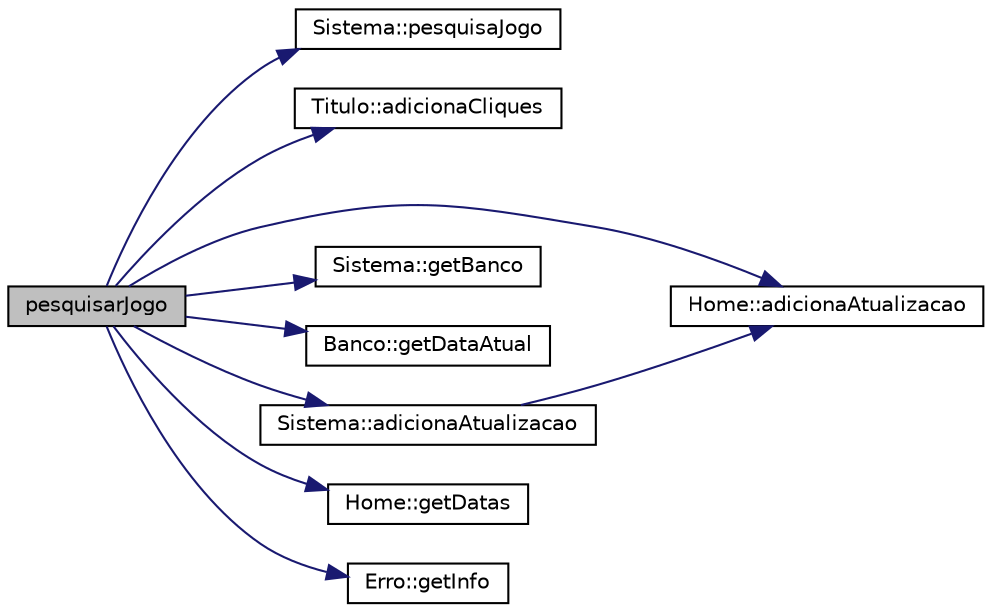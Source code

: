 digraph "pesquisarJogo"
{
  edge [fontname="Helvetica",fontsize="10",labelfontname="Helvetica",labelfontsize="10"];
  node [fontname="Helvetica",fontsize="10",shape=record];
  rankdir="LR";
  Node372 [label="pesquisarJogo",height=0.2,width=0.4,color="black", fillcolor="grey75", style="filled", fontcolor="black"];
  Node372 -> Node373 [color="midnightblue",fontsize="10",style="solid",fontname="Helvetica"];
  Node373 [label="Sistema::pesquisaJogo",height=0.2,width=0.4,color="black", fillcolor="white", style="filled",URL="$class_sistema.html#a0fb81a4685bb24024295c89d22d6d719",tooltip="Pesquisa um titulo. "];
  Node372 -> Node374 [color="midnightblue",fontsize="10",style="solid",fontname="Helvetica"];
  Node374 [label="Titulo::adicionaCliques",height=0.2,width=0.4,color="black", fillcolor="white", style="filled",URL="$class_titulo.html#a0cf99e4a2b522a7acae425593e87efec",tooltip="Adiciona um numero de cliques. "];
  Node372 -> Node375 [color="midnightblue",fontsize="10",style="solid",fontname="Helvetica"];
  Node375 [label="Home::adicionaAtualizacao",height=0.2,width=0.4,color="black", fillcolor="white", style="filled",URL="$class_home.html#a94aec68b520d98ac38c6794b5771cd53",tooltip="Adiciona uma data ao vetor data_de_atualizacao. "];
  Node372 -> Node376 [color="midnightblue",fontsize="10",style="solid",fontname="Helvetica"];
  Node376 [label="Sistema::getBanco",height=0.2,width=0.4,color="black", fillcolor="white", style="filled",URL="$class_sistema.html#abb768fdc8d4b8290ab4a267fc7a84a39",tooltip="Devolve o banco do sistema. "];
  Node372 -> Node377 [color="midnightblue",fontsize="10",style="solid",fontname="Helvetica"];
  Node377 [label="Banco::getDataAtual",height=0.2,width=0.4,color="black", fillcolor="white", style="filled",URL="$class_banco.html#a0735f07636c578666068a16f6ecccd91",tooltip="Devolve a data atual. "];
  Node372 -> Node378 [color="midnightblue",fontsize="10",style="solid",fontname="Helvetica"];
  Node378 [label="Sistema::adicionaAtualizacao",height=0.2,width=0.4,color="black", fillcolor="white", style="filled",URL="$class_sistema.html#aa91f2955f6b47f4dc0523b86b94c6309",tooltip="Adiciona uma atualizacao a um titulo do sistema. "];
  Node378 -> Node375 [color="midnightblue",fontsize="10",style="solid",fontname="Helvetica"];
  Node372 -> Node379 [color="midnightblue",fontsize="10",style="solid",fontname="Helvetica"];
  Node379 [label="Home::getDatas",height=0.2,width=0.4,color="black", fillcolor="white", style="filled",URL="$class_home.html#a0ab7279a76525f48cb1b64b8bae98a44",tooltip="Devolve membro dado vetor de datas. "];
  Node372 -> Node380 [color="midnightblue",fontsize="10",style="solid",fontname="Helvetica"];
  Node380 [label="Erro::getInfo",height=0.2,width=0.4,color="black", fillcolor="white", style="filled",URL="$class_erro.html#abfc1e9735b259d88bb97828a23164eb0",tooltip="Permite obter a descrição do Erro. "];
}
